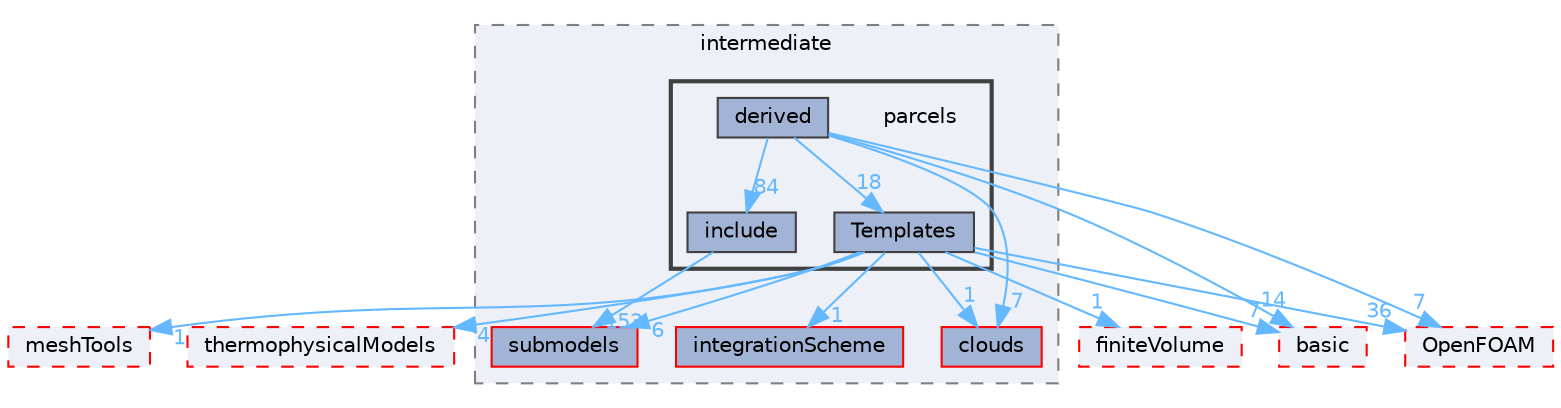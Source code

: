 digraph "src/lagrangian/intermediate/parcels"
{
 // LATEX_PDF_SIZE
  bgcolor="transparent";
  edge [fontname=Helvetica,fontsize=10,labelfontname=Helvetica,labelfontsize=10];
  node [fontname=Helvetica,fontsize=10,shape=box,height=0.2,width=0.4];
  compound=true
  subgraph clusterdir_d3c32a493136c130c1f0d51f4f35c297 {
    graph [ bgcolor="#edf0f7", pencolor="grey50", label="intermediate", fontname=Helvetica,fontsize=10 style="filled,dashed", URL="dir_d3c32a493136c130c1f0d51f4f35c297.html",tooltip=""]
  dir_825de5f87f0ef3ae7d76ccd6a5458244 [label="submodels", fillcolor="#a2b4d6", color="red", style="filled", URL="dir_825de5f87f0ef3ae7d76ccd6a5458244.html",tooltip=""];
  dir_b883d9ef4401f3bc7334173de6a907cc [label="integrationScheme", fillcolor="#a2b4d6", color="red", style="filled", URL="dir_b883d9ef4401f3bc7334173de6a907cc.html",tooltip=""];
  dir_bdd630a78c14e3d279a2564e7964fc69 [label="clouds", fillcolor="#a2b4d6", color="red", style="filled", URL="dir_bdd630a78c14e3d279a2564e7964fc69.html",tooltip=""];
  subgraph clusterdir_b8d19ddbdf0975644e34192d6313800e {
    graph [ bgcolor="#edf0f7", pencolor="grey25", label="", fontname=Helvetica,fontsize=10 style="filled,bold", URL="dir_b8d19ddbdf0975644e34192d6313800e.html",tooltip=""]
    dir_b8d19ddbdf0975644e34192d6313800e [shape=plaintext, label="parcels"];
  dir_d25ce32b8f85f1a08cd016b541e3d76e [label="derived", fillcolor="#a2b4d6", color="grey25", style="filled", URL="dir_d25ce32b8f85f1a08cd016b541e3d76e.html",tooltip=""];
  dir_5ad2c1d6ebf0f238b9e7d5151a24f37c [label="include", fillcolor="#a2b4d6", color="grey25", style="filled", URL="dir_5ad2c1d6ebf0f238b9e7d5151a24f37c.html",tooltip=""];
  dir_0e9805b96b2bf461314a136059d44950 [label="Templates", fillcolor="#a2b4d6", color="grey25", style="filled", URL="dir_0e9805b96b2bf461314a136059d44950.html",tooltip=""];
  }
  }
  dir_584e0ab0901b4327f36f4285cac7f2f8 [label="basic", fillcolor="#edf0f7", color="red", style="filled,dashed", URL="dir_584e0ab0901b4327f36f4285cac7f2f8.html",tooltip=""];
  dir_9bd15774b555cf7259a6fa18f99fe99b [label="finiteVolume", fillcolor="#edf0f7", color="red", style="filled,dashed", URL="dir_9bd15774b555cf7259a6fa18f99fe99b.html",tooltip=""];
  dir_ae30ad0bef50cf391b24c614251bb9fd [label="meshTools", fillcolor="#edf0f7", color="red", style="filled,dashed", URL="dir_ae30ad0bef50cf391b24c614251bb9fd.html",tooltip=""];
  dir_c5473ff19b20e6ec4dfe5c310b3778a8 [label="OpenFOAM", fillcolor="#edf0f7", color="red", style="filled,dashed", URL="dir_c5473ff19b20e6ec4dfe5c310b3778a8.html",tooltip=""];
  dir_2778d089ec5c4f66810b11f753867003 [label="thermophysicalModels", fillcolor="#edf0f7", color="red", style="filled,dashed", URL="dir_2778d089ec5c4f66810b11f753867003.html",tooltip=""];
  dir_d25ce32b8f85f1a08cd016b541e3d76e->dir_0e9805b96b2bf461314a136059d44950 [headlabel="18", labeldistance=1.5 headhref="dir_000861_003976.html" href="dir_000861_003976.html" color="steelblue1" fontcolor="steelblue1"];
  dir_d25ce32b8f85f1a08cd016b541e3d76e->dir_584e0ab0901b4327f36f4285cac7f2f8 [headlabel="14", labeldistance=1.5 headhref="dir_000861_000211.html" href="dir_000861_000211.html" color="steelblue1" fontcolor="steelblue1"];
  dir_d25ce32b8f85f1a08cd016b541e3d76e->dir_5ad2c1d6ebf0f238b9e7d5151a24f37c [headlabel="84", labeldistance=1.5 headhref="dir_000861_001801.html" href="dir_000861_001801.html" color="steelblue1" fontcolor="steelblue1"];
  dir_d25ce32b8f85f1a08cd016b541e3d76e->dir_bdd630a78c14e3d279a2564e7964fc69 [headlabel="7", labeldistance=1.5 headhref="dir_000861_000508.html" href="dir_000861_000508.html" color="steelblue1" fontcolor="steelblue1"];
  dir_d25ce32b8f85f1a08cd016b541e3d76e->dir_c5473ff19b20e6ec4dfe5c310b3778a8 [headlabel="7", labeldistance=1.5 headhref="dir_000861_002695.html" href="dir_000861_002695.html" color="steelblue1" fontcolor="steelblue1"];
  dir_5ad2c1d6ebf0f238b9e7d5151a24f37c->dir_825de5f87f0ef3ae7d76ccd6a5458244 [headlabel="153", labeldistance=1.5 headhref="dir_001801_003801.html" href="dir_001801_003801.html" color="steelblue1" fontcolor="steelblue1"];
  dir_0e9805b96b2bf461314a136059d44950->dir_2778d089ec5c4f66810b11f753867003 [headlabel="4", labeldistance=1.5 headhref="dir_003976_004022.html" href="dir_003976_004022.html" color="steelblue1" fontcolor="steelblue1"];
  dir_0e9805b96b2bf461314a136059d44950->dir_584e0ab0901b4327f36f4285cac7f2f8 [headlabel="7", labeldistance=1.5 headhref="dir_003976_000211.html" href="dir_003976_000211.html" color="steelblue1" fontcolor="steelblue1"];
  dir_0e9805b96b2bf461314a136059d44950->dir_825de5f87f0ef3ae7d76ccd6a5458244 [headlabel="6", labeldistance=1.5 headhref="dir_003976_003801.html" href="dir_003976_003801.html" color="steelblue1" fontcolor="steelblue1"];
  dir_0e9805b96b2bf461314a136059d44950->dir_9bd15774b555cf7259a6fa18f99fe99b [headlabel="1", labeldistance=1.5 headhref="dir_003976_001387.html" href="dir_003976_001387.html" color="steelblue1" fontcolor="steelblue1"];
  dir_0e9805b96b2bf461314a136059d44950->dir_ae30ad0bef50cf391b24c614251bb9fd [headlabel="1", labeldistance=1.5 headhref="dir_003976_002382.html" href="dir_003976_002382.html" color="steelblue1" fontcolor="steelblue1"];
  dir_0e9805b96b2bf461314a136059d44950->dir_b883d9ef4401f3bc7334173de6a907cc [headlabel="1", labeldistance=1.5 headhref="dir_003976_001882.html" href="dir_003976_001882.html" color="steelblue1" fontcolor="steelblue1"];
  dir_0e9805b96b2bf461314a136059d44950->dir_bdd630a78c14e3d279a2564e7964fc69 [headlabel="1", labeldistance=1.5 headhref="dir_003976_000508.html" href="dir_003976_000508.html" color="steelblue1" fontcolor="steelblue1"];
  dir_0e9805b96b2bf461314a136059d44950->dir_c5473ff19b20e6ec4dfe5c310b3778a8 [headlabel="36", labeldistance=1.5 headhref="dir_003976_002695.html" href="dir_003976_002695.html" color="steelblue1" fontcolor="steelblue1"];
}
